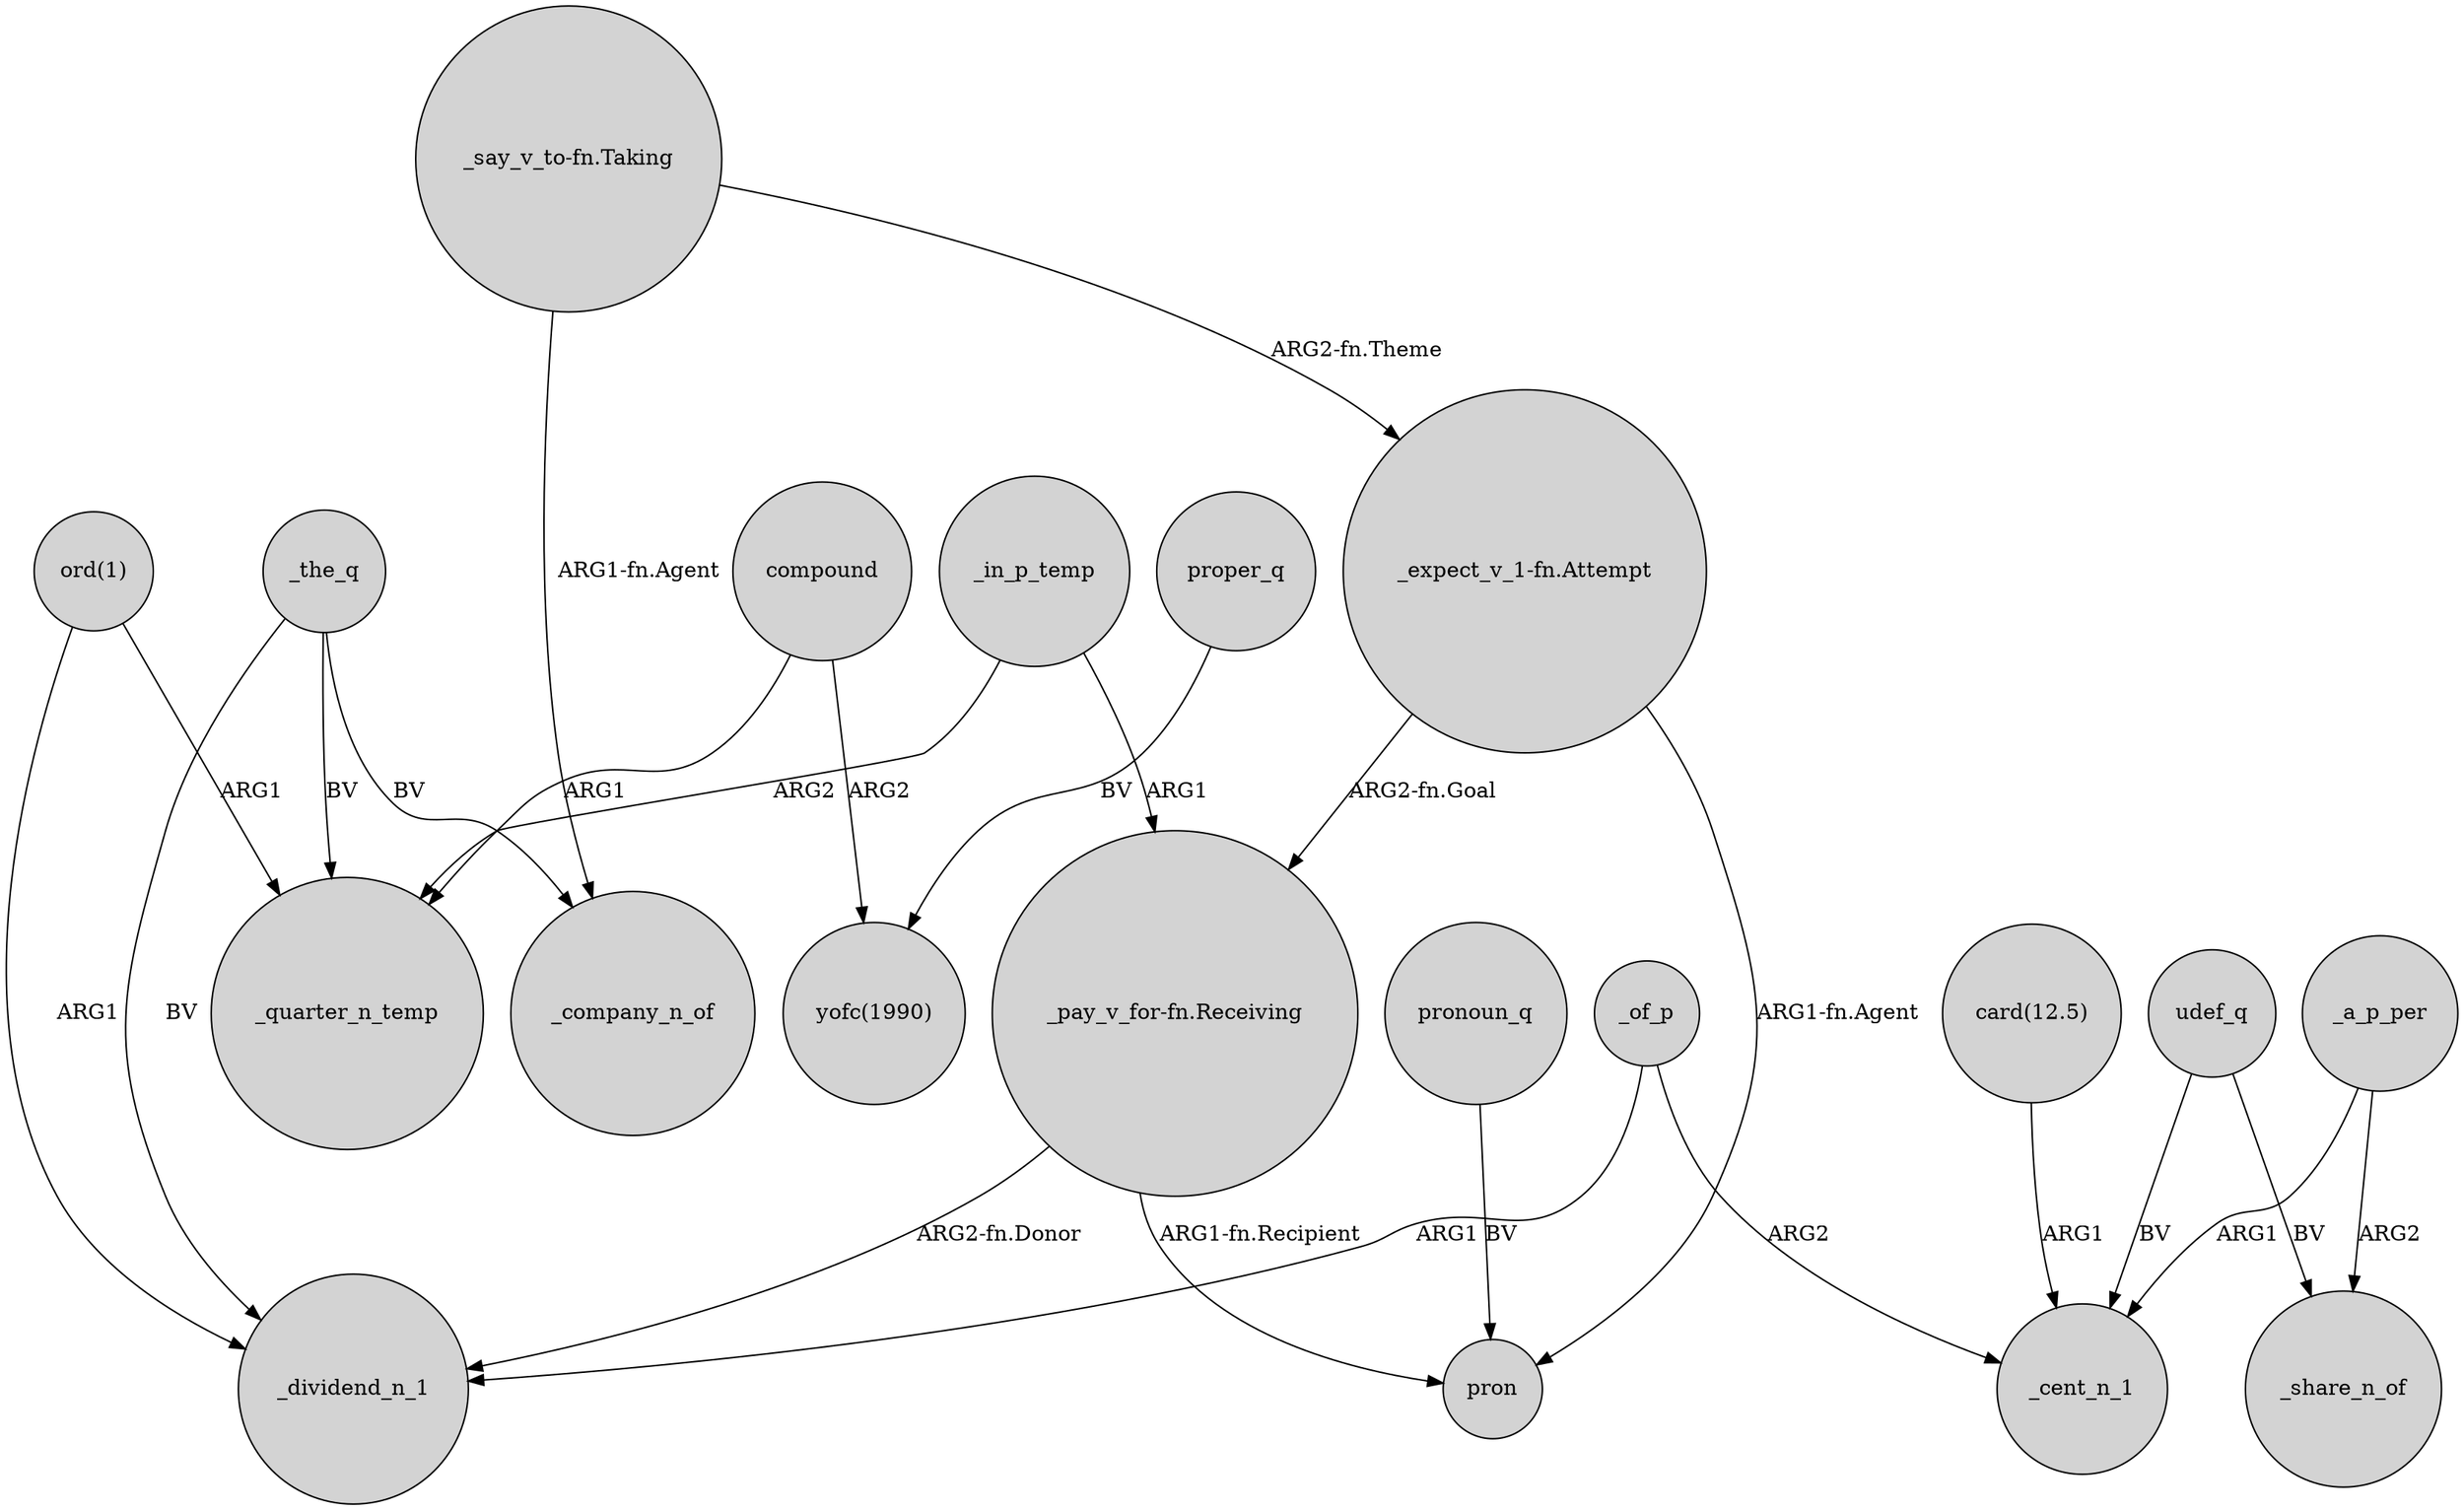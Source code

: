 digraph {
	node [shape=circle style=filled]
	_in_p_temp -> _quarter_n_temp [label=ARG2]
	"_expect_v_1-fn.Attempt" -> pron [label="ARG1-fn.Agent"]
	"ord(1)" -> _dividend_n_1 [label=ARG1]
	_the_q -> _dividend_n_1 [label=BV]
	"_pay_v_for-fn.Receiving" -> pron [label="ARG1-fn.Recipient"]
	_of_p -> _dividend_n_1 [label=ARG1]
	_a_p_per -> _cent_n_1 [label=ARG1]
	compound -> _quarter_n_temp [label=ARG1]
	_the_q -> _quarter_n_temp [label=BV]
	compound -> "yofc(1990)" [label=ARG2]
	"_say_v_to-fn.Taking" -> _company_n_of [label="ARG1-fn.Agent"]
	udef_q -> _cent_n_1 [label=BV]
	pronoun_q -> pron [label=BV]
	_of_p -> _cent_n_1 [label=ARG2]
	"card(12.5)" -> _cent_n_1 [label=ARG1]
	_a_p_per -> _share_n_of [label=ARG2]
	"_expect_v_1-fn.Attempt" -> "_pay_v_for-fn.Receiving" [label="ARG2-fn.Goal"]
	_in_p_temp -> "_pay_v_for-fn.Receiving" [label=ARG1]
	udef_q -> _share_n_of [label=BV]
	"ord(1)" -> _quarter_n_temp [label=ARG1]
	proper_q -> "yofc(1990)" [label=BV]
	"_pay_v_for-fn.Receiving" -> _dividend_n_1 [label="ARG2-fn.Donor"]
	_the_q -> _company_n_of [label=BV]
	"_say_v_to-fn.Taking" -> "_expect_v_1-fn.Attempt" [label="ARG2-fn.Theme"]
}
